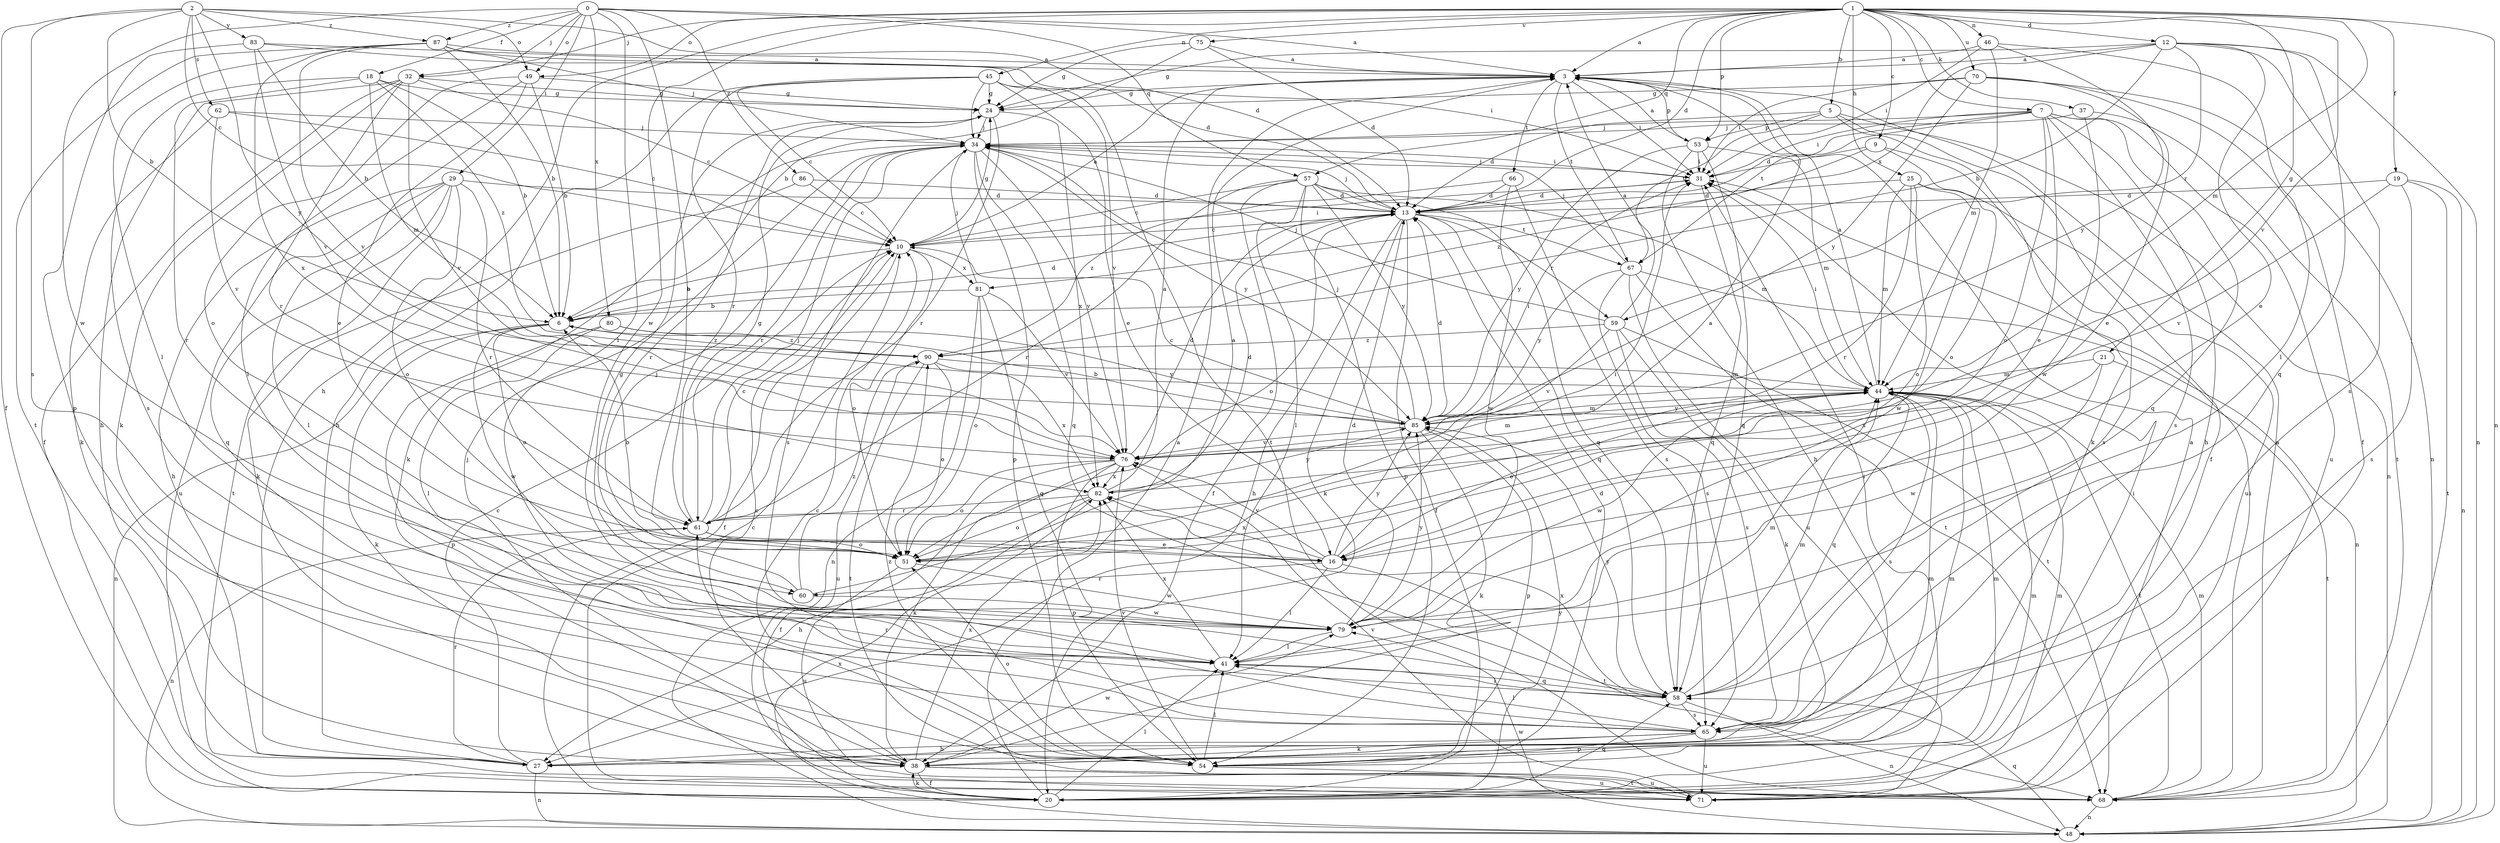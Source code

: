 strict digraph  {
0;
1;
2;
3;
5;
6;
7;
9;
10;
12;
13;
16;
18;
19;
20;
21;
24;
25;
27;
29;
31;
32;
34;
37;
38;
41;
44;
45;
46;
48;
49;
51;
53;
54;
57;
58;
59;
60;
61;
62;
65;
66;
67;
68;
70;
71;
75;
76;
79;
80;
81;
82;
83;
85;
86;
87;
90;
0 -> 3  [label=a];
0 -> 16  [label=e];
0 -> 18  [label=f];
0 -> 29  [label=i];
0 -> 32  [label=j];
0 -> 41  [label=l];
0 -> 49  [label=o];
0 -> 57  [label=q];
0 -> 79  [label=w];
0 -> 80  [label=x];
0 -> 86  [label=z];
0 -> 87  [label=z];
1 -> 3  [label=a];
1 -> 5  [label=b];
1 -> 7  [label=c];
1 -> 9  [label=c];
1 -> 12  [label=d];
1 -> 13  [label=d];
1 -> 19  [label=f];
1 -> 21  [label=g];
1 -> 25  [label=h];
1 -> 27  [label=h];
1 -> 32  [label=j];
1 -> 37  [label=k];
1 -> 44  [label=m];
1 -> 45  [label=n];
1 -> 46  [label=n];
1 -> 48  [label=n];
1 -> 49  [label=o];
1 -> 53  [label=p];
1 -> 57  [label=q];
1 -> 70  [label=u];
1 -> 75  [label=v];
1 -> 76  [label=v];
1 -> 79  [label=w];
2 -> 6  [label=b];
2 -> 10  [label=c];
2 -> 13  [label=d];
2 -> 20  [label=f];
2 -> 49  [label=o];
2 -> 62  [label=s];
2 -> 65  [label=s];
2 -> 83  [label=y];
2 -> 85  [label=y];
2 -> 87  [label=z];
3 -> 24  [label=g];
3 -> 31  [label=i];
3 -> 53  [label=p];
3 -> 66  [label=t];
3 -> 67  [label=t];
5 -> 13  [label=d];
5 -> 20  [label=f];
5 -> 38  [label=k];
5 -> 48  [label=n];
5 -> 53  [label=p];
5 -> 67  [label=t];
6 -> 13  [label=d];
6 -> 38  [label=k];
6 -> 48  [label=n];
6 -> 51  [label=o];
6 -> 79  [label=w];
6 -> 90  [label=z];
7 -> 13  [label=d];
7 -> 16  [label=e];
7 -> 27  [label=h];
7 -> 31  [label=i];
7 -> 34  [label=j];
7 -> 51  [label=o];
7 -> 58  [label=q];
7 -> 65  [label=s];
7 -> 67  [label=t];
7 -> 71  [label=u];
9 -> 31  [label=i];
9 -> 51  [label=o];
9 -> 65  [label=s];
9 -> 90  [label=z];
10 -> 3  [label=a];
10 -> 6  [label=b];
10 -> 20  [label=f];
10 -> 24  [label=g];
10 -> 31  [label=i];
10 -> 51  [label=o];
10 -> 81  [label=x];
12 -> 3  [label=a];
12 -> 6  [label=b];
12 -> 16  [label=e];
12 -> 24  [label=g];
12 -> 48  [label=n];
12 -> 58  [label=q];
12 -> 59  [label=r];
12 -> 65  [label=s];
12 -> 81  [label=x];
13 -> 10  [label=c];
13 -> 20  [label=f];
13 -> 27  [label=h];
13 -> 34  [label=j];
13 -> 38  [label=k];
13 -> 51  [label=o];
13 -> 58  [label=q];
13 -> 59  [label=r];
13 -> 67  [label=t];
16 -> 3  [label=a];
16 -> 41  [label=l];
16 -> 60  [label=r];
16 -> 68  [label=t];
16 -> 76  [label=v];
16 -> 82  [label=x];
16 -> 85  [label=y];
18 -> 6  [label=b];
18 -> 24  [label=g];
18 -> 44  [label=m];
18 -> 60  [label=r];
18 -> 65  [label=s];
18 -> 90  [label=z];
19 -> 13  [label=d];
19 -> 48  [label=n];
19 -> 65  [label=s];
19 -> 68  [label=t];
19 -> 76  [label=v];
20 -> 3  [label=a];
20 -> 10  [label=c];
20 -> 31  [label=i];
20 -> 38  [label=k];
20 -> 41  [label=l];
20 -> 44  [label=m];
20 -> 58  [label=q];
20 -> 85  [label=y];
21 -> 44  [label=m];
21 -> 68  [label=t];
21 -> 79  [label=w];
21 -> 82  [label=x];
24 -> 34  [label=j];
24 -> 60  [label=r];
24 -> 61  [label=r];
24 -> 82  [label=x];
25 -> 13  [label=d];
25 -> 44  [label=m];
25 -> 51  [label=o];
25 -> 61  [label=r];
25 -> 71  [label=u];
25 -> 79  [label=w];
27 -> 10  [label=c];
27 -> 44  [label=m];
27 -> 48  [label=n];
27 -> 61  [label=r];
29 -> 13  [label=d];
29 -> 27  [label=h];
29 -> 41  [label=l];
29 -> 51  [label=o];
29 -> 58  [label=q];
29 -> 61  [label=r];
29 -> 68  [label=t];
29 -> 71  [label=u];
31 -> 13  [label=d];
31 -> 34  [label=j];
31 -> 58  [label=q];
32 -> 10  [label=c];
32 -> 20  [label=f];
32 -> 24  [label=g];
32 -> 27  [label=h];
32 -> 38  [label=k];
32 -> 61  [label=r];
32 -> 76  [label=v];
34 -> 31  [label=i];
34 -> 38  [label=k];
34 -> 54  [label=p];
34 -> 58  [label=q];
34 -> 61  [label=r];
34 -> 65  [label=s];
34 -> 76  [label=v];
34 -> 85  [label=y];
37 -> 34  [label=j];
37 -> 68  [label=t];
37 -> 79  [label=w];
38 -> 10  [label=c];
38 -> 20  [label=f];
38 -> 34  [label=j];
38 -> 44  [label=m];
38 -> 68  [label=t];
38 -> 71  [label=u];
38 -> 79  [label=w];
38 -> 82  [label=x];
41 -> 44  [label=m];
41 -> 58  [label=q];
41 -> 82  [label=x];
44 -> 3  [label=a];
44 -> 16  [label=e];
44 -> 31  [label=i];
44 -> 58  [label=q];
44 -> 65  [label=s];
44 -> 68  [label=t];
44 -> 79  [label=w];
44 -> 85  [label=y];
45 -> 10  [label=c];
45 -> 16  [label=e];
45 -> 24  [label=g];
45 -> 27  [label=h];
45 -> 34  [label=j];
45 -> 61  [label=r];
45 -> 68  [label=t];
45 -> 76  [label=v];
46 -> 3  [label=a];
46 -> 31  [label=i];
46 -> 41  [label=l];
46 -> 44  [label=m];
46 -> 85  [label=y];
48 -> 58  [label=q];
48 -> 79  [label=w];
48 -> 82  [label=x];
49 -> 6  [label=b];
49 -> 16  [label=e];
49 -> 24  [label=g];
49 -> 41  [label=l];
49 -> 51  [label=o];
51 -> 6  [label=b];
51 -> 31  [label=i];
51 -> 71  [label=u];
51 -> 79  [label=w];
53 -> 3  [label=a];
53 -> 27  [label=h];
53 -> 31  [label=i];
53 -> 44  [label=m];
53 -> 58  [label=q];
53 -> 85  [label=y];
54 -> 10  [label=c];
54 -> 13  [label=d];
54 -> 31  [label=i];
54 -> 41  [label=l];
54 -> 44  [label=m];
54 -> 51  [label=o];
54 -> 71  [label=u];
54 -> 76  [label=v];
54 -> 90  [label=z];
57 -> 10  [label=c];
57 -> 13  [label=d];
57 -> 20  [label=f];
57 -> 41  [label=l];
57 -> 44  [label=m];
57 -> 54  [label=p];
57 -> 58  [label=q];
57 -> 61  [label=r];
57 -> 85  [label=y];
58 -> 41  [label=l];
58 -> 44  [label=m];
58 -> 48  [label=n];
58 -> 65  [label=s];
58 -> 82  [label=x];
58 -> 85  [label=y];
59 -> 3  [label=a];
59 -> 34  [label=j];
59 -> 38  [label=k];
59 -> 65  [label=s];
59 -> 68  [label=t];
59 -> 76  [label=v];
59 -> 90  [label=z];
60 -> 3  [label=a];
60 -> 34  [label=j];
60 -> 79  [label=w];
60 -> 90  [label=z];
61 -> 10  [label=c];
61 -> 16  [label=e];
61 -> 24  [label=g];
61 -> 34  [label=j];
61 -> 48  [label=n];
61 -> 51  [label=o];
62 -> 10  [label=c];
62 -> 34  [label=j];
62 -> 38  [label=k];
62 -> 76  [label=v];
65 -> 27  [label=h];
65 -> 38  [label=k];
65 -> 41  [label=l];
65 -> 54  [label=p];
65 -> 61  [label=r];
65 -> 71  [label=u];
66 -> 13  [label=d];
66 -> 65  [label=s];
66 -> 79  [label=w];
66 -> 90  [label=z];
67 -> 34  [label=j];
67 -> 48  [label=n];
67 -> 65  [label=s];
67 -> 68  [label=t];
67 -> 71  [label=u];
67 -> 85  [label=y];
68 -> 3  [label=a];
68 -> 31  [label=i];
68 -> 44  [label=m];
68 -> 48  [label=n];
70 -> 16  [label=e];
70 -> 20  [label=f];
70 -> 24  [label=g];
70 -> 31  [label=i];
70 -> 48  [label=n];
70 -> 85  [label=y];
71 -> 3  [label=a];
71 -> 44  [label=m];
71 -> 76  [label=v];
75 -> 3  [label=a];
75 -> 6  [label=b];
75 -> 13  [label=d];
75 -> 24  [label=g];
76 -> 13  [label=d];
76 -> 20  [label=f];
76 -> 38  [label=k];
76 -> 44  [label=m];
76 -> 51  [label=o];
76 -> 54  [label=p];
76 -> 82  [label=x];
79 -> 13  [label=d];
79 -> 24  [label=g];
79 -> 41  [label=l];
79 -> 85  [label=y];
80 -> 41  [label=l];
80 -> 54  [label=p];
80 -> 85  [label=y];
80 -> 90  [label=z];
81 -> 6  [label=b];
81 -> 34  [label=j];
81 -> 48  [label=n];
81 -> 51  [label=o];
81 -> 58  [label=q];
81 -> 76  [label=v];
82 -> 3  [label=a];
82 -> 13  [label=d];
82 -> 27  [label=h];
82 -> 51  [label=o];
82 -> 61  [label=r];
82 -> 85  [label=y];
83 -> 3  [label=a];
83 -> 6  [label=b];
83 -> 13  [label=d];
83 -> 54  [label=p];
83 -> 76  [label=v];
85 -> 6  [label=b];
85 -> 10  [label=c];
85 -> 13  [label=d];
85 -> 31  [label=i];
85 -> 34  [label=j];
85 -> 38  [label=k];
85 -> 44  [label=m];
85 -> 54  [label=p];
85 -> 76  [label=v];
86 -> 10  [label=c];
86 -> 13  [label=d];
86 -> 38  [label=k];
87 -> 3  [label=a];
87 -> 6  [label=b];
87 -> 31  [label=i];
87 -> 34  [label=j];
87 -> 41  [label=l];
87 -> 68  [label=t];
87 -> 76  [label=v];
87 -> 82  [label=x];
90 -> 44  [label=m];
90 -> 51  [label=o];
90 -> 68  [label=t];
90 -> 71  [label=u];
90 -> 82  [label=x];
}

